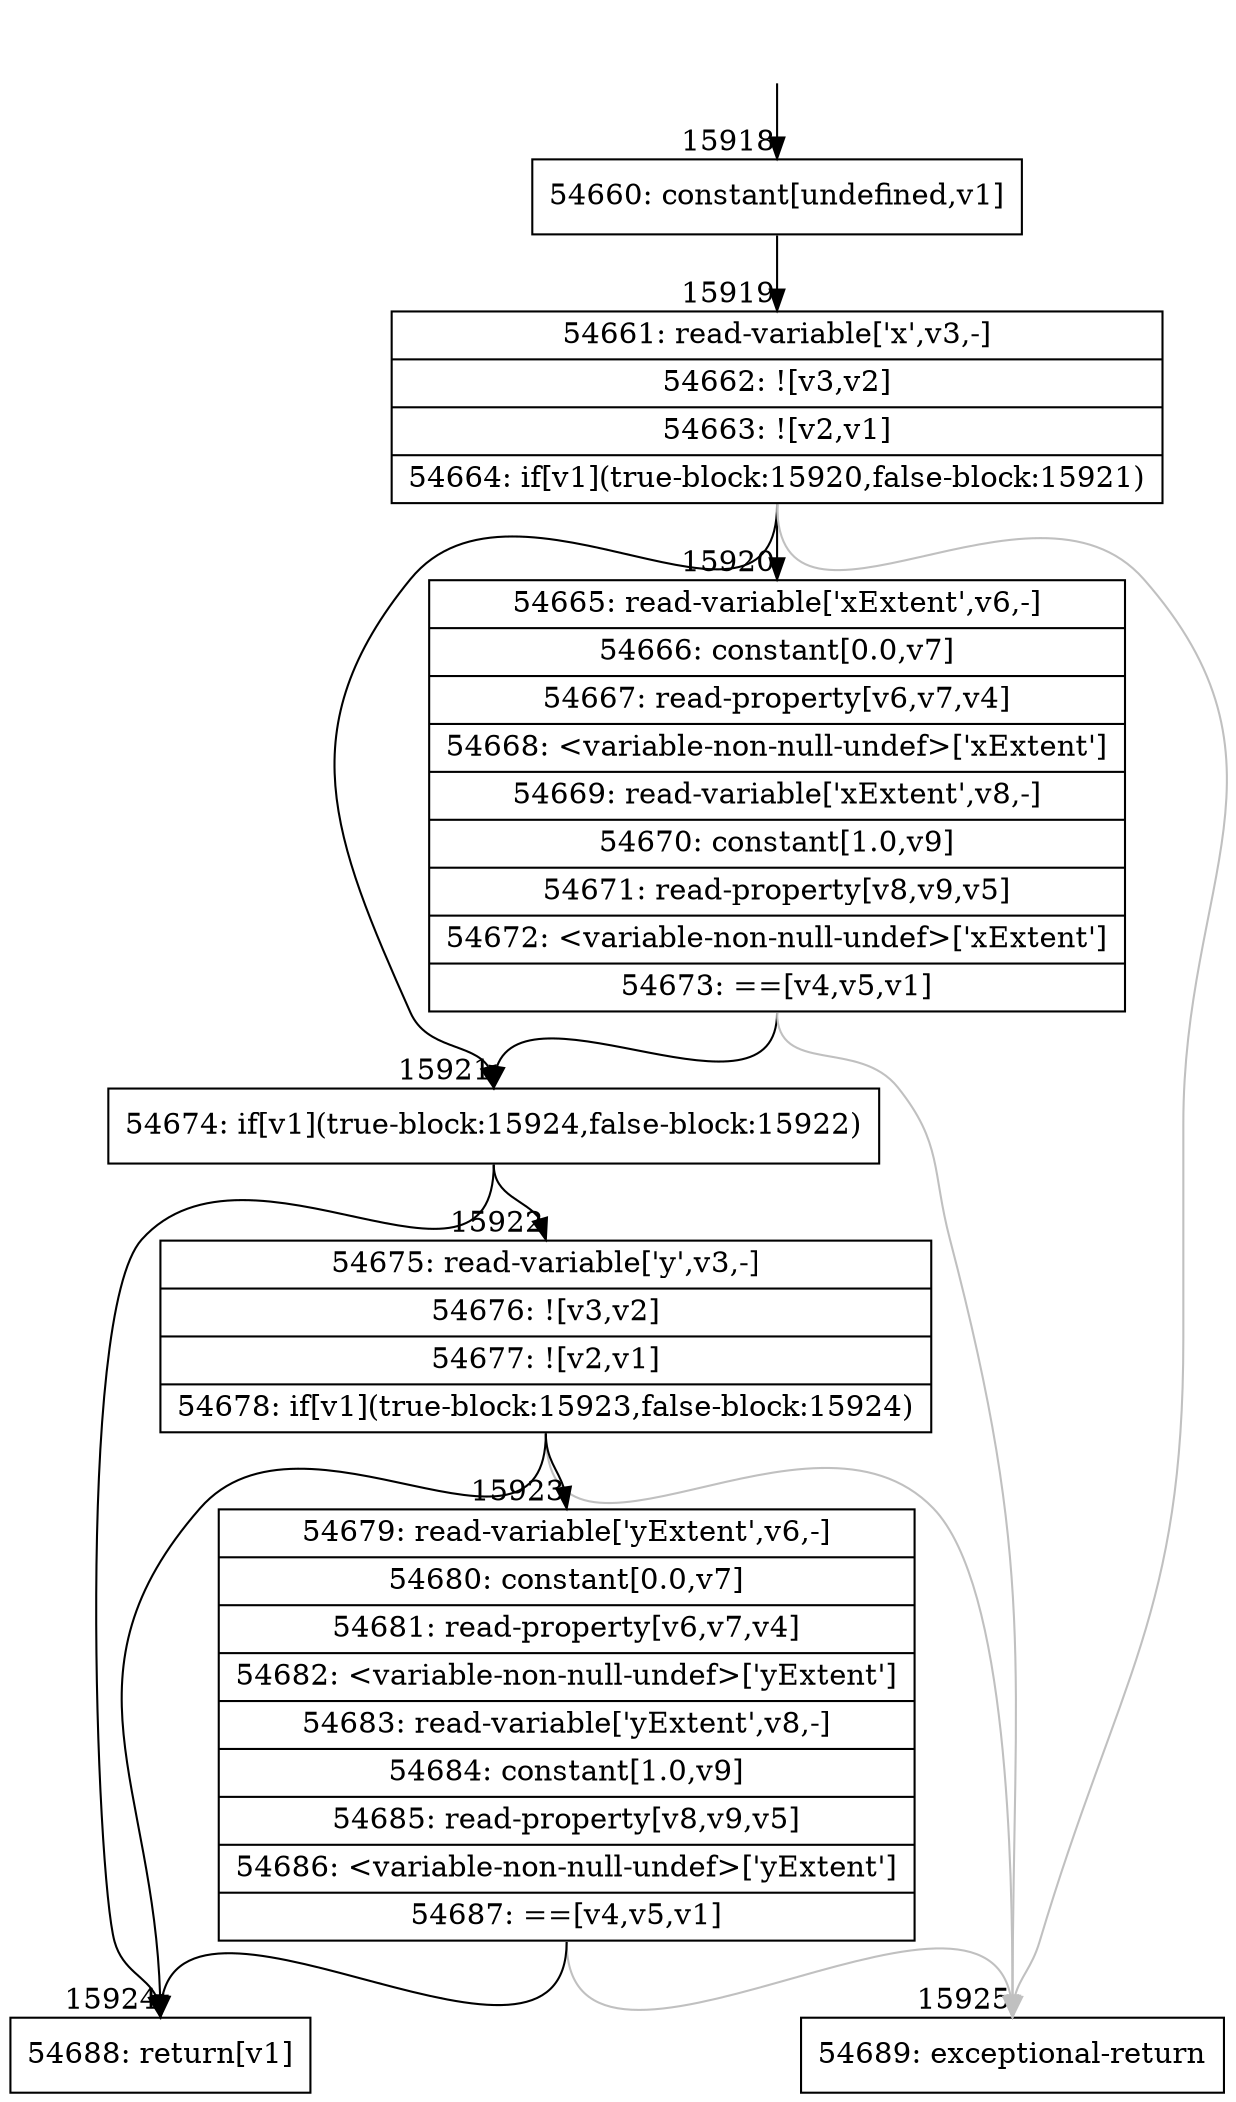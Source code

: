 digraph {
rankdir="TD"
BB_entry1458[shape=none,label=""];
BB_entry1458 -> BB15918 [tailport=s, headport=n, headlabel="    15918"]
BB15918 [shape=record label="{54660: constant[undefined,v1]}" ] 
BB15918 -> BB15919 [tailport=s, headport=n, headlabel="      15919"]
BB15919 [shape=record label="{54661: read-variable['x',v3,-]|54662: ![v3,v2]|54663: ![v2,v1]|54664: if[v1](true-block:15920,false-block:15921)}" ] 
BB15919 -> BB15921 [tailport=s, headport=n, headlabel="      15921"]
BB15919 -> BB15920 [tailport=s, headport=n, headlabel="      15920"]
BB15919 -> BB15925 [tailport=s, headport=n, color=gray, headlabel="      15925"]
BB15920 [shape=record label="{54665: read-variable['xExtent',v6,-]|54666: constant[0.0,v7]|54667: read-property[v6,v7,v4]|54668: \<variable-non-null-undef\>['xExtent']|54669: read-variable['xExtent',v8,-]|54670: constant[1.0,v9]|54671: read-property[v8,v9,v5]|54672: \<variable-non-null-undef\>['xExtent']|54673: ==[v4,v5,v1]}" ] 
BB15920 -> BB15921 [tailport=s, headport=n]
BB15920 -> BB15925 [tailport=s, headport=n, color=gray]
BB15921 [shape=record label="{54674: if[v1](true-block:15924,false-block:15922)}" ] 
BB15921 -> BB15924 [tailport=s, headport=n, headlabel="      15924"]
BB15921 -> BB15922 [tailport=s, headport=n, headlabel="      15922"]
BB15922 [shape=record label="{54675: read-variable['y',v3,-]|54676: ![v3,v2]|54677: ![v2,v1]|54678: if[v1](true-block:15923,false-block:15924)}" ] 
BB15922 -> BB15924 [tailport=s, headport=n]
BB15922 -> BB15923 [tailport=s, headport=n, headlabel="      15923"]
BB15922 -> BB15925 [tailport=s, headport=n, color=gray]
BB15923 [shape=record label="{54679: read-variable['yExtent',v6,-]|54680: constant[0.0,v7]|54681: read-property[v6,v7,v4]|54682: \<variable-non-null-undef\>['yExtent']|54683: read-variable['yExtent',v8,-]|54684: constant[1.0,v9]|54685: read-property[v8,v9,v5]|54686: \<variable-non-null-undef\>['yExtent']|54687: ==[v4,v5,v1]}" ] 
BB15923 -> BB15924 [tailport=s, headport=n]
BB15923 -> BB15925 [tailport=s, headport=n, color=gray]
BB15924 [shape=record label="{54688: return[v1]}" ] 
BB15925 [shape=record label="{54689: exceptional-return}" ] 
//#$~ 9313
}
